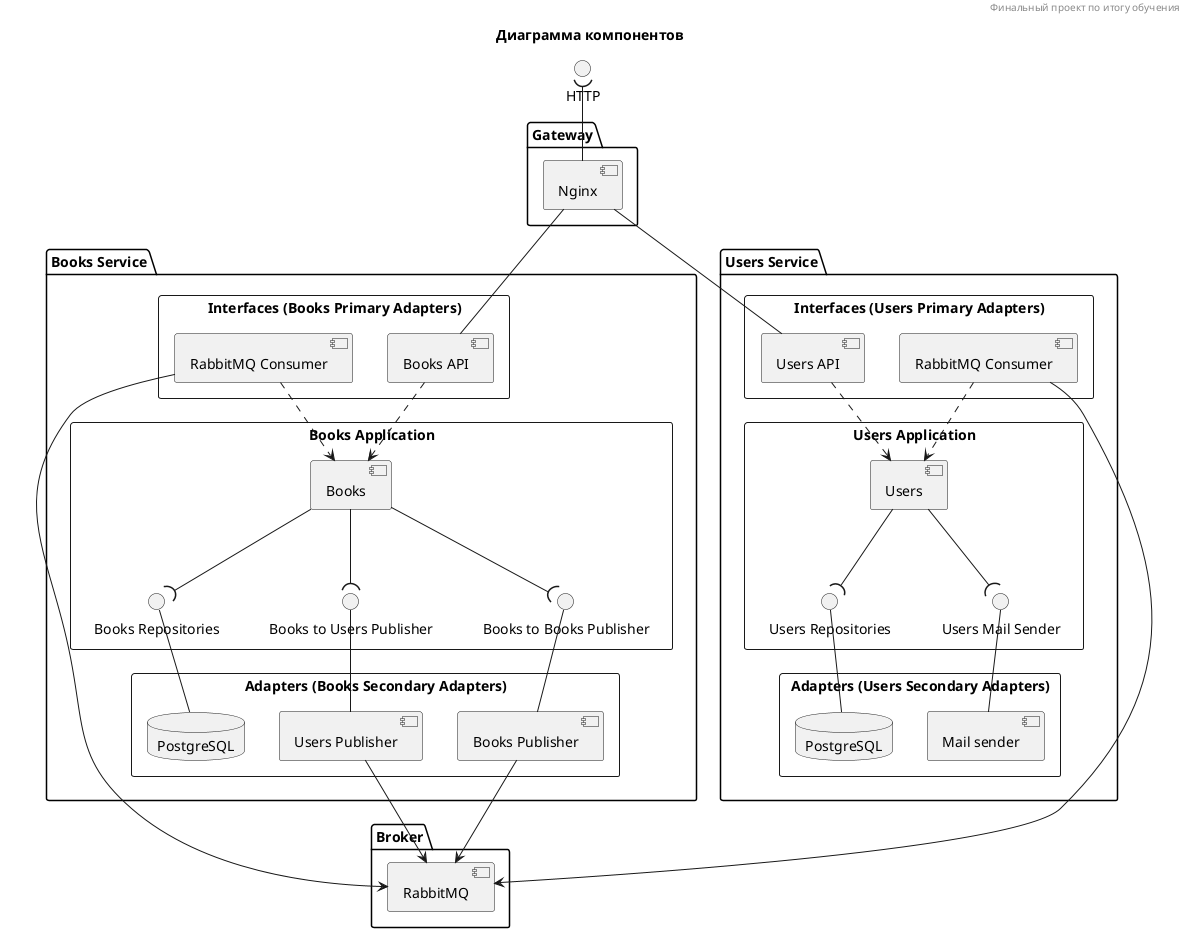 @startuml

header Финальный проект по итогу обучения
title Диаграмма компонентов

() HTTP as NGINX_HTTP


package "Books Service" {

    rectangle "Interfaces (Books Primary Adapters)" {
      [Books API] as books_api
      [RabbitMQ Consumer] as books_rabbitmq_consumer
    }

    rectangle "Books Application" {
      [Books] as books
      interface "Books Repositories" as books_repositories
      interface "Books to Books Publisher" as books_to_books_publisher
      interface "Books to Users Publisher" as books_to_users_publisher
    }

    rectangle "Adapters (Books Secondary Adapters)" {
      database "PostgreSQL" as books_database
      [Books Publisher] as books_publisher
      [Users Publisher] as users_publisher
    }

    books_api ..> books
    books_rabbitmq_consumer ..> books

    books --( books_repositories
    books --( books_to_books_publisher
    books --( books_to_users_publisher

    books_publisher -u- books_to_books_publisher
    users_publisher -u- books_to_users_publisher
    books_database -u- books_repositories

}

package "Users Service" {

    rectangle "Interfaces (Users Primary Adapters)" {
      [Users API] as users_api
      [RabbitMQ Consumer] as users_rabbitmq_consumer
    }

    rectangle "Users Application" {
      [Users] as users
      interface "Users Repositories" as users_repositories
      interface "Users Mail Sender" as users_mail_sender
    }

    rectangle "Adapters (Users Secondary Adapters)" {
      database "PostgreSQL" as users_database
      [Mail sender] as mail_sender
    }

    users_api ..> users
    users_rabbitmq_consumer ..> users

    users --( users_repositories
    users --( users_mail_sender

    mail_sender -u- users_mail_sender
    users_database -u- users_repositories

}

package "Gateway" {

    [Nginx] as nginx

    NGINX_HTTP )-- nginx
    nginx -- books_api
    nginx -- users_api

}

package "Broker" {

    [RabbitMQ] as rabbit

    users_publisher --> rabbit
    books_publisher --> rabbit

    users_rabbitmq_consumer --> rabbit
    books_rabbitmq_consumer --> rabbit
}

@enduml
